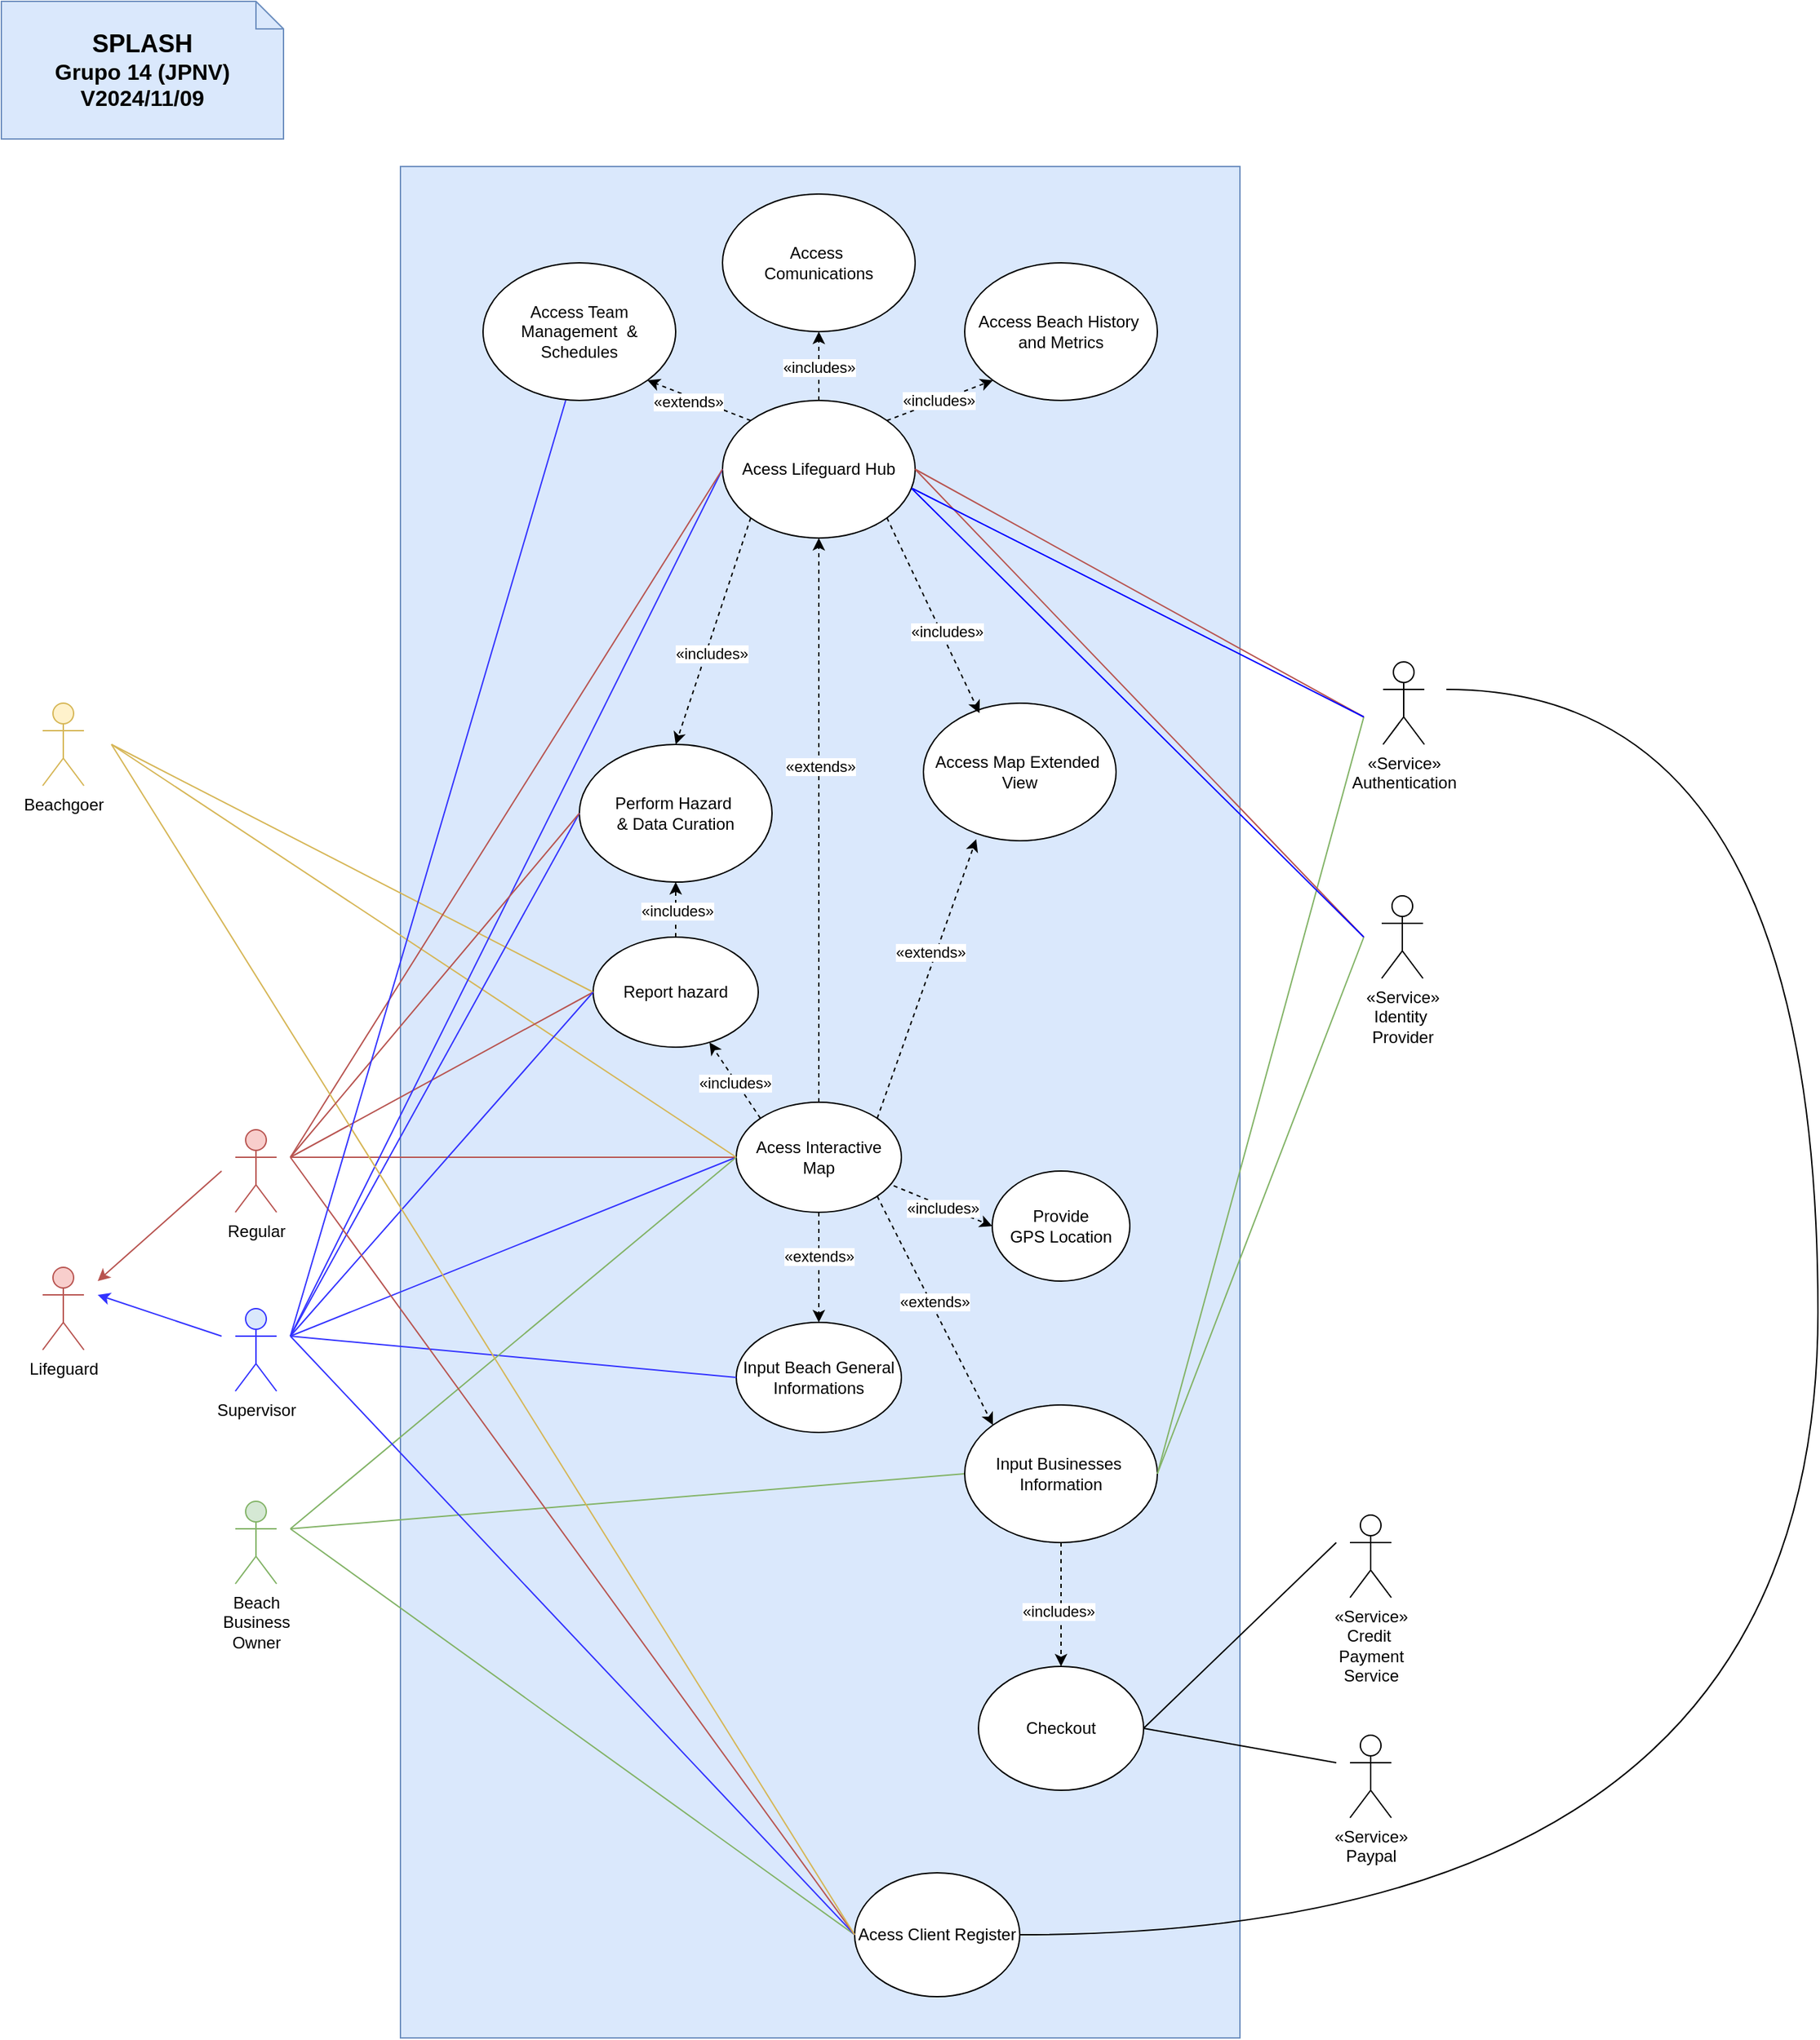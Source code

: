 <mxfile version="25.0.1">
  <diagram name="Página-1" id="c2ZlnQzwMiy9aTIBDgFo">
    <mxGraphModel grid="1" page="1" gridSize="10" guides="1" tooltips="1" connect="1" arrows="1" fold="1" pageScale="1" pageWidth="827" pageHeight="1169" math="0" shadow="0">
      <root>
        <mxCell id="0" />
        <mxCell id="1" parent="0" />
        <mxCell id="oRUoQj8NFfWG1aGairN0-1" value="Beachgoer" style="shape=umlActor;verticalLabelPosition=bottom;verticalAlign=top;html=1;outlineConnect=0;fillColor=#fff2cc;strokeColor=#d6b656;" vertex="1" parent="1">
          <mxGeometry x="-780" y="-650" width="30" height="60" as="geometry" />
        </mxCell>
        <mxCell id="oRUoQj8NFfWG1aGairN0-2" value="Regular&lt;div&gt;&lt;br&gt;&lt;/div&gt;" style="shape=umlActor;verticalLabelPosition=bottom;verticalAlign=top;html=1;outlineConnect=0;fillColor=#f8cecc;strokeColor=#b85450;" vertex="1" parent="1">
          <mxGeometry x="-640" y="-340" width="30" height="60" as="geometry" />
        </mxCell>
        <mxCell id="oRUoQj8NFfWG1aGairN0-3" value="Supervisor&lt;div&gt;&lt;br&gt;&lt;/div&gt;" style="shape=umlActor;verticalLabelPosition=bottom;verticalAlign=top;html=1;outlineConnect=0;fillColor=#dae8fc;strokeColor=#3333FF;" vertex="1" parent="1">
          <mxGeometry x="-640" y="-210" width="30" height="60" as="geometry" />
        </mxCell>
        <mxCell id="oRUoQj8NFfWG1aGairN0-4" value="&lt;div&gt;Beach&lt;/div&gt;Business&lt;div&gt;Owner&lt;/div&gt;" style="shape=umlActor;verticalLabelPosition=bottom;verticalAlign=top;html=1;outlineConnect=0;fillColor=#d5e8d4;strokeColor=#82b366;" vertex="1" parent="1">
          <mxGeometry x="-640" y="-70" width="30" height="60" as="geometry" />
        </mxCell>
        <mxCell id="oRUoQj8NFfWG1aGairN0-9" value="" style="rounded=0;whiteSpace=wrap;html=1;fillColor=#dae8fc;strokeColor=#6c8ebf;" vertex="1" parent="1">
          <mxGeometry x="-520" y="-1040" width="610" height="1360" as="geometry" />
        </mxCell>
        <mxCell id="oRUoQj8NFfWG1aGairN0-18" style="rounded=0;orthogonalLoop=1;jettySize=auto;html=1;exitX=0;exitY=0;exitDx=0;exitDy=0;dashed=1;" edge="1" parent="1" source="oRUoQj8NFfWG1aGairN0-10" target="oRUoQj8NFfWG1aGairN0-17">
          <mxGeometry relative="1" as="geometry" />
        </mxCell>
        <mxCell id="Ar7ejT-WlbMmKzFcWVZC-7" value="«includes»" style="edgeLabel;html=1;align=center;verticalAlign=middle;resizable=0;points=[];" vertex="1" connectable="0" parent="oRUoQj8NFfWG1aGairN0-18">
          <mxGeometry x="-0.007" relative="1" as="geometry">
            <mxPoint y="1" as="offset" />
          </mxGeometry>
        </mxCell>
        <mxCell id="Ar7ejT-WlbMmKzFcWVZC-39" style="rounded=0;orthogonalLoop=1;jettySize=auto;html=1;exitX=1;exitY=1;exitDx=0;exitDy=0;entryX=0;entryY=0;entryDx=0;entryDy=0;dashed=1;" edge="1" parent="1" source="oRUoQj8NFfWG1aGairN0-10" target="Ar7ejT-WlbMmKzFcWVZC-23">
          <mxGeometry relative="1" as="geometry" />
        </mxCell>
        <mxCell id="Ar7ejT-WlbMmKzFcWVZC-40" value="&lt;span style=&quot;color: rgba(0, 0, 0, 0); font-family: monospace; font-size: 0px; text-align: start; background-color: rgb(251, 251, 251);&quot;&gt;%3CmxGraphModel%3E%3Croot%3E%3CmxCell%20id%3D%220%22%2F%3E%3CmxCell%20id%3D%221%22%20parent%3D%220%22%2F%3E%3CmxCell%20id%3D%222%22%20style%3D%22rounded%3D0%3BorthogonalLoop%3D1%3BjettySize%3Dauto%3Bhtml%3D1%3BexitX%3D1%3BexitY%3D0.5%3BexitDx%3D0%3BexitDy%3D0%3BendArrow%3Dnone%3BendFill%3D0%3B%22%20edge%3D%221%22%20parent%3D%221%22%3E%3CmxGeometry%20relative%3D%221%22%20as%3D%22geometry%22%3E%3CmxPoint%20x%3D%221340%22%20y%3D%2270%22%20as%3D%22targetPoint%22%2F%3E%3CmxPoint%20x%3D%22534%22%20y%3D%22340%22%20as%3D%22sourcePoint%22%2F%3E%3C%2FmxGeometry%3E%3C%2FmxCell%3E%3C%2Froot%3E%3C%2FmxGraphModel%»&lt;/span&gt;" style="edgeLabel;html=1;align=center;verticalAlign=middle;resizable=0;points=[];" vertex="1" connectable="0" parent="Ar7ejT-WlbMmKzFcWVZC-39">
          <mxGeometry x="-0.129" y="3" relative="1" as="geometry">
            <mxPoint as="offset" />
          </mxGeometry>
        </mxCell>
        <mxCell id="Ar7ejT-WlbMmKzFcWVZC-42" value="«extends»" style="edgeLabel;html=1;align=center;verticalAlign=middle;resizable=0;points=[];" vertex="1" connectable="0" parent="Ar7ejT-WlbMmKzFcWVZC-39">
          <mxGeometry x="-0.064" y="2" relative="1" as="geometry">
            <mxPoint as="offset" />
          </mxGeometry>
        </mxCell>
        <mxCell id="Ar7ejT-WlbMmKzFcWVZC-49" style="rounded=0;orthogonalLoop=1;jettySize=auto;html=1;exitX=0.5;exitY=0;exitDx=0;exitDy=0;entryX=0.5;entryY=1;entryDx=0;entryDy=0;dashed=1;" edge="1" parent="1" source="oRUoQj8NFfWG1aGairN0-10" target="Ar7ejT-WlbMmKzFcWVZC-29">
          <mxGeometry relative="1" as="geometry" />
        </mxCell>
        <mxCell id="Ar7ejT-WlbMmKzFcWVZC-50" value="«extends»" style="edgeLabel;html=1;align=center;verticalAlign=middle;resizable=0;points=[];" vertex="1" connectable="0" parent="Ar7ejT-WlbMmKzFcWVZC-49">
          <mxGeometry x="0.19" relative="1" as="geometry">
            <mxPoint x="1" as="offset" />
          </mxGeometry>
        </mxCell>
        <mxCell id="oRUoQj8NFfWG1aGairN0-10" value="&lt;div&gt;&lt;span style=&quot;background-color: initial;&quot;&gt;Acess Interactive Map&lt;/span&gt;&lt;/div&gt;" style="ellipse;whiteSpace=wrap;html=1;" vertex="1" parent="1">
          <mxGeometry x="-276" y="-360" width="120" height="80" as="geometry" />
        </mxCell>
        <mxCell id="oRUoQj8NFfWG1aGairN0-15" style="rounded=0;orthogonalLoop=1;jettySize=auto;html=1;entryX=0;entryY=0.5;entryDx=0;entryDy=0;endArrow=none;endFill=0;fillColor=#dae8fc;strokeColor=#3333FF;" edge="1" parent="1" target="oRUoQj8NFfWG1aGairN0-10">
          <mxGeometry relative="1" as="geometry">
            <mxPoint x="-600" y="-190" as="sourcePoint" />
          </mxGeometry>
        </mxCell>
        <mxCell id="oRUoQj8NFfWG1aGairN0-13" style="rounded=0;orthogonalLoop=1;jettySize=auto;html=1;entryX=0;entryY=0.5;entryDx=0;entryDy=0;endArrow=none;endFill=0;fillColor=#f8cecc;strokeColor=#b85450;" edge="1" parent="1" target="oRUoQj8NFfWG1aGairN0-10">
          <mxGeometry relative="1" as="geometry">
            <mxPoint x="-600" y="-320" as="sourcePoint" />
          </mxGeometry>
        </mxCell>
        <mxCell id="oRUoQj8NFfWG1aGairN0-14" style="rounded=0;orthogonalLoop=1;jettySize=auto;html=1;endArrow=none;endFill=0;entryX=0;entryY=0.5;entryDx=0;entryDy=0;fillColor=#fff2cc;strokeColor=#d6b656;" edge="1" parent="1" target="oRUoQj8NFfWG1aGairN0-10">
          <mxGeometry relative="1" as="geometry">
            <mxPoint x="-730" y="-620" as="sourcePoint" />
            <mxPoint x="-560" y="-390" as="targetPoint" />
          </mxGeometry>
        </mxCell>
        <mxCell id="Ar7ejT-WlbMmKzFcWVZC-51" style="rounded=0;orthogonalLoop=1;jettySize=auto;html=1;exitX=0.5;exitY=0;exitDx=0;exitDy=0;entryX=0.5;entryY=1;entryDx=0;entryDy=0;dashed=1;" edge="1" parent="1" source="oRUoQj8NFfWG1aGairN0-17" target="Ar7ejT-WlbMmKzFcWVZC-12">
          <mxGeometry relative="1" as="geometry" />
        </mxCell>
        <mxCell id="Ar7ejT-WlbMmKzFcWVZC-52" value="«includes»" style="edgeLabel;html=1;align=center;verticalAlign=middle;resizable=0;points=[];" vertex="1" connectable="0" parent="Ar7ejT-WlbMmKzFcWVZC-51">
          <mxGeometry x="-0.035" y="-1" relative="1" as="geometry">
            <mxPoint as="offset" />
          </mxGeometry>
        </mxCell>
        <mxCell id="oRUoQj8NFfWG1aGairN0-17" value="Report hazard" style="ellipse;whiteSpace=wrap;html=1;" vertex="1" parent="1">
          <mxGeometry x="-380" y="-480" width="120" height="80" as="geometry" />
        </mxCell>
        <mxCell id="oRUoQj8NFfWG1aGairN0-19" value="Lifeguard" style="shape=umlActor;verticalLabelPosition=bottom;verticalAlign=top;html=1;outlineConnect=0;fillColor=#f8cecc;strokeColor=#b85450;" vertex="1" parent="1">
          <mxGeometry x="-780" y="-240" width="30" height="60" as="geometry" />
        </mxCell>
        <mxCell id="oRUoQj8NFfWG1aGairN0-22" style="rounded=0;orthogonalLoop=1;jettySize=auto;html=1;fillColor=#f8cecc;strokeColor=#b85450;" edge="1" parent="1">
          <mxGeometry relative="1" as="geometry">
            <mxPoint x="-650" y="-310" as="sourcePoint" />
            <mxPoint x="-740" y="-230" as="targetPoint" />
          </mxGeometry>
        </mxCell>
        <mxCell id="oRUoQj8NFfWG1aGairN0-23" style="rounded=0;orthogonalLoop=1;jettySize=auto;html=1;fillColor=#dae8fc;strokeColor=#3333FF;" edge="1" parent="1">
          <mxGeometry relative="1" as="geometry">
            <mxPoint x="-650" y="-190" as="sourcePoint" />
            <mxPoint x="-740" y="-220" as="targetPoint" />
          </mxGeometry>
        </mxCell>
        <mxCell id="oRUoQj8NFfWG1aGairN0-24" value="Input Beach General Informations" style="ellipse;whiteSpace=wrap;html=1;" vertex="1" parent="1">
          <mxGeometry x="-276" y="-200" width="120" height="80" as="geometry" />
        </mxCell>
        <mxCell id="oRUoQj8NFfWG1aGairN0-27" value="&lt;div&gt;«Service»&lt;/div&gt;Identity&amp;nbsp;&lt;div&gt;Provider&lt;/div&gt;" style="shape=umlActor;verticalLabelPosition=bottom;verticalAlign=top;html=1;outlineConnect=0;" vertex="1" parent="1">
          <mxGeometry x="193" y="-510" width="30" height="60" as="geometry" />
        </mxCell>
        <mxCell id="oRUoQj8NFfWG1aGairN0-41" style="rounded=0;orthogonalLoop=1;jettySize=auto;html=1;entryX=0;entryY=0.5;entryDx=0;entryDy=0;endArrow=none;endFill=0;fillColor=#f8cecc;strokeColor=#b85450;" edge="1" parent="1" target="oRUoQj8NFfWG1aGairN0-17">
          <mxGeometry relative="1" as="geometry">
            <mxPoint x="-600" y="-320" as="sourcePoint" />
          </mxGeometry>
        </mxCell>
        <mxCell id="oRUoQj8NFfWG1aGairN0-42" style="rounded=0;orthogonalLoop=1;jettySize=auto;html=1;entryX=0;entryY=0.5;entryDx=0;entryDy=0;endArrow=none;endFill=0;fillColor=#fff2cc;strokeColor=#d6b656;" edge="1" parent="1" target="oRUoQj8NFfWG1aGairN0-17">
          <mxGeometry relative="1" as="geometry">
            <mxPoint x="-730" y="-620" as="sourcePoint" />
          </mxGeometry>
        </mxCell>
        <mxCell id="oRUoQj8NFfWG1aGairN0-44" style="rounded=0;orthogonalLoop=1;jettySize=auto;html=1;entryX=0;entryY=0.5;entryDx=0;entryDy=0;endArrow=none;endFill=0;fillColor=#dae8fc;strokeColor=#3333FF;" edge="1" parent="1" target="oRUoQj8NFfWG1aGairN0-17">
          <mxGeometry relative="1" as="geometry">
            <mxPoint x="-600" y="-190" as="sourcePoint" />
          </mxGeometry>
        </mxCell>
        <mxCell id="oRUoQj8NFfWG1aGairN0-45" style="rounded=0;orthogonalLoop=1;jettySize=auto;html=1;entryX=0;entryY=0.5;entryDx=0;entryDy=0;endArrow=none;endFill=0;fillColor=#dae8fc;strokeColor=#3333FF;" edge="1" parent="1" target="oRUoQj8NFfWG1aGairN0-24">
          <mxGeometry relative="1" as="geometry">
            <mxPoint x="-600" y="-190" as="sourcePoint" />
          </mxGeometry>
        </mxCell>
        <mxCell id="Ar7ejT-WlbMmKzFcWVZC-1" value="&lt;div&gt;«Service»&lt;/div&gt;Authentication" style="shape=umlActor;verticalLabelPosition=bottom;verticalAlign=top;html=1;outlineConnect=0;" vertex="1" parent="1">
          <mxGeometry x="194" y="-680" width="30" height="60" as="geometry" />
        </mxCell>
        <mxCell id="Ar7ejT-WlbMmKzFcWVZC-2" value="&lt;b&gt;&lt;font style=&quot;font-size: 18px;&quot;&gt;SPLASH&lt;/font&gt;&lt;/b&gt;&lt;div&gt;&lt;b&gt;&lt;font size=&quot;3&quot;&gt;Grupo 14 (JPNV)&lt;/font&gt;&lt;/b&gt;&lt;/div&gt;&lt;div&gt;&lt;b&gt;&lt;font size=&quot;3&quot;&gt;V2024/11/09&lt;/font&gt;&lt;/b&gt;&lt;/div&gt;" style="shape=note;size=20;whiteSpace=wrap;html=1;fillColor=#dae8fc;strokeColor=#6c8ebf;" vertex="1" parent="1">
          <mxGeometry x="-810" y="-1160" width="205" height="100" as="geometry" />
        </mxCell>
        <mxCell id="Ar7ejT-WlbMmKzFcWVZC-4" value="" style="endArrow=classic;html=1;rounded=0;exitX=0.5;exitY=1;exitDx=0;exitDy=0;entryX=0.5;entryY=0;entryDx=0;entryDy=0;dashed=1;" edge="1" parent="1" source="oRUoQj8NFfWG1aGairN0-10" target="oRUoQj8NFfWG1aGairN0-24">
          <mxGeometry width="50" height="50" relative="1" as="geometry">
            <mxPoint x="-490" y="-240" as="sourcePoint" />
            <mxPoint x="-440" y="-290" as="targetPoint" />
          </mxGeometry>
        </mxCell>
        <mxCell id="Ar7ejT-WlbMmKzFcWVZC-6" value="«extends»" style="edgeLabel;html=1;align=center;verticalAlign=middle;resizable=0;points=[];" vertex="1" connectable="0" parent="Ar7ejT-WlbMmKzFcWVZC-4">
          <mxGeometry x="-0.237" relative="1" as="geometry">
            <mxPoint y="1" as="offset" />
          </mxGeometry>
        </mxCell>
        <mxCell id="Ar7ejT-WlbMmKzFcWVZC-12" value="&lt;div style=&quot;&quot;&gt;Perform&amp;nbsp;&lt;span style=&quot;background-color: initial;&quot;&gt;Hazard&amp;nbsp;&lt;/span&gt;&lt;/div&gt;&lt;div style=&quot;&quot;&gt;&lt;span style=&quot;background-color: initial;&quot;&gt;&amp;amp; Data Curation&lt;/span&gt;&lt;/div&gt;" style="ellipse;whiteSpace=wrap;html=1;align=center;" vertex="1" parent="1">
          <mxGeometry x="-390" y="-620" width="140" height="100" as="geometry" />
        </mxCell>
        <mxCell id="Ar7ejT-WlbMmKzFcWVZC-14" style="rounded=0;orthogonalLoop=1;jettySize=auto;html=1;endArrow=none;endFill=0;entryX=0;entryY=0.5;entryDx=0;entryDy=0;fillColor=#dae8fc;strokeColor=#3333FF;" edge="1" parent="1" target="Ar7ejT-WlbMmKzFcWVZC-12">
          <mxGeometry relative="1" as="geometry">
            <mxPoint x="-720" y="-90" as="targetPoint" />
            <mxPoint x="-600" y="-190" as="sourcePoint" />
          </mxGeometry>
        </mxCell>
        <mxCell id="Ar7ejT-WlbMmKzFcWVZC-28" value="" style="rounded=0;orthogonalLoop=1;jettySize=auto;html=1;endArrow=none;endFill=0;exitX=0;exitY=0.5;exitDx=0;exitDy=0;fillColor=#d5e8d4;strokeColor=#82b366;" edge="1" parent="1" source="Ar7ejT-WlbMmKzFcWVZC-23">
          <mxGeometry relative="1" as="geometry">
            <mxPoint x="-470" y="-20" as="sourcePoint" />
            <mxPoint x="-600" y="-50" as="targetPoint" />
          </mxGeometry>
        </mxCell>
        <mxCell id="Ar7ejT-WlbMmKzFcWVZC-70" style="rounded=0;orthogonalLoop=1;jettySize=auto;html=1;exitX=0.5;exitY=1;exitDx=0;exitDy=0;entryX=0.5;entryY=0;entryDx=0;entryDy=0;dashed=1;" edge="1" parent="1" source="Ar7ejT-WlbMmKzFcWVZC-23" target="Ar7ejT-WlbMmKzFcWVZC-69">
          <mxGeometry relative="1" as="geometry" />
        </mxCell>
        <mxCell id="Ar7ejT-WlbMmKzFcWVZC-72" value="«includes»" style="edgeLabel;html=1;align=center;verticalAlign=middle;resizable=0;points=[];" vertex="1" connectable="0" parent="Ar7ejT-WlbMmKzFcWVZC-70">
          <mxGeometry x="0.096" y="-2" relative="1" as="geometry">
            <mxPoint as="offset" />
          </mxGeometry>
        </mxCell>
        <mxCell id="Ar7ejT-WlbMmKzFcWVZC-23" value="&lt;div style=&quot;&quot;&gt;Input Businesses&amp;nbsp;&lt;/div&gt;&lt;div style=&quot;&quot;&gt;Information&lt;/div&gt;" style="ellipse;whiteSpace=wrap;html=1;align=center;" vertex="1" parent="1">
          <mxGeometry x="-110" y="-140" width="140" height="100" as="geometry" />
        </mxCell>
        <mxCell id="Ar7ejT-WlbMmKzFcWVZC-53" style="rounded=0;orthogonalLoop=1;jettySize=auto;html=1;exitX=0;exitY=1;exitDx=0;exitDy=0;entryX=0.5;entryY=0;entryDx=0;entryDy=0;dashed=1;" edge="1" parent="1" source="Ar7ejT-WlbMmKzFcWVZC-29" target="Ar7ejT-WlbMmKzFcWVZC-12">
          <mxGeometry relative="1" as="geometry" />
        </mxCell>
        <mxCell id="Ar7ejT-WlbMmKzFcWVZC-54" value="«includes»" style="edgeLabel;html=1;align=center;verticalAlign=middle;resizable=0;points=[];" vertex="1" connectable="0" parent="Ar7ejT-WlbMmKzFcWVZC-53">
          <mxGeometry x="0.182" y="4" relative="1" as="geometry">
            <mxPoint as="offset" />
          </mxGeometry>
        </mxCell>
        <mxCell id="al0U0bGagrjpVdfjjXdj-9" style="edgeStyle=orthogonalEdgeStyle;rounded=0;orthogonalLoop=1;jettySize=auto;html=1;exitX=0.5;exitY=0;exitDx=0;exitDy=0;dashed=1;" edge="1" parent="1" source="Ar7ejT-WlbMmKzFcWVZC-29" target="al0U0bGagrjpVdfjjXdj-8">
          <mxGeometry relative="1" as="geometry" />
        </mxCell>
        <mxCell id="al0U0bGagrjpVdfjjXdj-10" value="«includes»" style="edgeLabel;html=1;align=center;verticalAlign=middle;resizable=0;points=[];" connectable="0" vertex="1" parent="al0U0bGagrjpVdfjjXdj-9">
          <mxGeometry x="-0.05" relative="1" as="geometry">
            <mxPoint as="offset" />
          </mxGeometry>
        </mxCell>
        <mxCell id="Ar7ejT-WlbMmKzFcWVZC-29" value="&lt;div style=&quot;&quot;&gt;Acess Lifeguard Hub&lt;/div&gt;" style="ellipse;whiteSpace=wrap;html=1;align=center;" vertex="1" parent="1">
          <mxGeometry x="-286" y="-870" width="140" height="100" as="geometry" />
        </mxCell>
        <mxCell id="Ar7ejT-WlbMmKzFcWVZC-32" style="rounded=0;orthogonalLoop=1;jettySize=auto;html=1;entryX=0;entryY=0.5;entryDx=0;entryDy=0;endArrow=none;endFill=0;fillColor=#dae8fc;strokeColor=#3333FF;" edge="1" parent="1" target="Ar7ejT-WlbMmKzFcWVZC-29">
          <mxGeometry relative="1" as="geometry">
            <mxPoint x="-600" y="-190" as="sourcePoint" />
          </mxGeometry>
        </mxCell>
        <mxCell id="Ar7ejT-WlbMmKzFcWVZC-33" style="rounded=0;orthogonalLoop=1;jettySize=auto;html=1;entryX=0;entryY=0.5;entryDx=0;entryDy=0;endArrow=none;endFill=0;fillColor=#d5e8d4;strokeColor=#82b366;" edge="1" parent="1" target="oRUoQj8NFfWG1aGairN0-10">
          <mxGeometry relative="1" as="geometry">
            <mxPoint x="-600" y="-50" as="sourcePoint" />
            <mxPoint x="-290" y="-330" as="targetPoint" />
          </mxGeometry>
        </mxCell>
        <mxCell id="Ar7ejT-WlbMmKzFcWVZC-36" style="rounded=0;orthogonalLoop=1;jettySize=auto;html=1;exitX=1;exitY=0.5;exitDx=0;exitDy=0;endArrow=none;endFill=0;fillColor=#d5e8d4;strokeColor=#82b366;" edge="1" parent="1" source="Ar7ejT-WlbMmKzFcWVZC-23">
          <mxGeometry relative="1" as="geometry">
            <mxPoint x="180" y="-640" as="targetPoint" />
            <mxPoint x="-146" y="-310" as="sourcePoint" />
          </mxGeometry>
        </mxCell>
        <mxCell id="Ar7ejT-WlbMmKzFcWVZC-43" value="&lt;div style=&quot;&quot;&gt;&lt;div&gt;Access Beach History&amp;nbsp;&lt;/div&gt;&lt;div&gt;and Metrics&lt;/div&gt;&lt;/div&gt;" style="ellipse;whiteSpace=wrap;html=1;align=center;" vertex="1" parent="1">
          <mxGeometry x="-110" y="-970" width="140" height="100" as="geometry" />
        </mxCell>
        <mxCell id="Ar7ejT-WlbMmKzFcWVZC-44" style="rounded=0;orthogonalLoop=1;jettySize=auto;html=1;entryX=0;entryY=0.5;entryDx=0;entryDy=0;endArrow=none;endFill=0;fillColor=#f8cecc;strokeColor=#b85450;" edge="1" parent="1" target="Ar7ejT-WlbMmKzFcWVZC-29">
          <mxGeometry relative="1" as="geometry">
            <mxPoint x="-600" y="-320" as="sourcePoint" />
            <mxPoint x="-400" y="-600" as="targetPoint" />
          </mxGeometry>
        </mxCell>
        <mxCell id="Ar7ejT-WlbMmKzFcWVZC-45" value="&lt;div style=&quot;&quot;&gt;Access Team Management&amp;nbsp; &amp;amp; Schedules&lt;/div&gt;" style="ellipse;whiteSpace=wrap;html=1;align=center;" vertex="1" parent="1">
          <mxGeometry x="-460" y="-970" width="140" height="100" as="geometry" />
        </mxCell>
        <mxCell id="Ar7ejT-WlbMmKzFcWVZC-46" value="&lt;div style=&quot;&quot;&gt;Provide&lt;/div&gt;&lt;div style=&quot;&quot;&gt;GPS Location&lt;/div&gt;" style="ellipse;whiteSpace=wrap;html=1;align=center;" vertex="1" parent="1">
          <mxGeometry x="-90" y="-310" width="100" height="80" as="geometry" />
        </mxCell>
        <mxCell id="Ar7ejT-WlbMmKzFcWVZC-47" style="rounded=0;orthogonalLoop=1;jettySize=auto;html=1;exitX=0.953;exitY=0.759;exitDx=0;exitDy=0;dashed=1;entryX=0;entryY=0.5;entryDx=0;entryDy=0;exitPerimeter=0;" edge="1" parent="1" source="oRUoQj8NFfWG1aGairN0-10" target="Ar7ejT-WlbMmKzFcWVZC-46">
          <mxGeometry relative="1" as="geometry">
            <mxPoint x="-206" y="-350" as="sourcePoint" />
            <mxPoint x="-206" y="-460" as="targetPoint" />
          </mxGeometry>
        </mxCell>
        <mxCell id="Ar7ejT-WlbMmKzFcWVZC-48" value="«includes»" style="edgeLabel;html=1;align=center;verticalAlign=middle;resizable=0;points=[];" vertex="1" connectable="0" parent="Ar7ejT-WlbMmKzFcWVZC-47">
          <mxGeometry x="-0.007" relative="1" as="geometry">
            <mxPoint y="1" as="offset" />
          </mxGeometry>
        </mxCell>
        <mxCell id="Ar7ejT-WlbMmKzFcWVZC-55" style="rounded=0;orthogonalLoop=1;jettySize=auto;html=1;exitX=0;exitY=0;exitDx=0;exitDy=0;entryX=1;entryY=1;entryDx=0;entryDy=0;dashed=1;" edge="1" parent="1" source="Ar7ejT-WlbMmKzFcWVZC-29" target="Ar7ejT-WlbMmKzFcWVZC-45">
          <mxGeometry relative="1" as="geometry">
            <mxPoint x="-266" y="-775" as="sourcePoint" />
            <mxPoint x="-310" y="-610" as="targetPoint" />
          </mxGeometry>
        </mxCell>
        <mxCell id="Ar7ejT-WlbMmKzFcWVZC-56" value="«extends»" style="edgeLabel;html=1;align=center;verticalAlign=middle;resizable=0;points=[];" vertex="1" connectable="0" parent="Ar7ejT-WlbMmKzFcWVZC-55">
          <mxGeometry x="0.182" y="4" relative="1" as="geometry">
            <mxPoint as="offset" />
          </mxGeometry>
        </mxCell>
        <mxCell id="Ar7ejT-WlbMmKzFcWVZC-57" style="rounded=0;orthogonalLoop=1;jettySize=auto;html=1;exitX=1;exitY=0;exitDx=0;exitDy=0;entryX=0;entryY=1;entryDx=0;entryDy=0;dashed=1;" edge="1" parent="1" source="Ar7ejT-WlbMmKzFcWVZC-29" target="Ar7ejT-WlbMmKzFcWVZC-43">
          <mxGeometry relative="1" as="geometry">
            <mxPoint x="-266" y="-845" as="sourcePoint" />
            <mxPoint x="-340" y="-885" as="targetPoint" />
          </mxGeometry>
        </mxCell>
        <mxCell id="Ar7ejT-WlbMmKzFcWVZC-58" value="«includes»" style="edgeLabel;html=1;align=center;verticalAlign=middle;resizable=0;points=[];" vertex="1" connectable="0" parent="Ar7ejT-WlbMmKzFcWVZC-57">
          <mxGeometry x="0.182" y="4" relative="1" as="geometry">
            <mxPoint x="-7" y="6" as="offset" />
          </mxGeometry>
        </mxCell>
        <mxCell id="Ar7ejT-WlbMmKzFcWVZC-59" style="rounded=0;orthogonalLoop=1;jettySize=auto;html=1;exitX=1;exitY=0.5;exitDx=0;exitDy=0;endArrow=none;endFill=0;fillColor=#f8cecc;strokeColor=#b85450;" edge="1" parent="1" source="Ar7ejT-WlbMmKzFcWVZC-29">
          <mxGeometry relative="1" as="geometry">
            <mxPoint x="180" y="-640" as="targetPoint" />
          </mxGeometry>
        </mxCell>
        <mxCell id="Ar7ejT-WlbMmKzFcWVZC-60" value="&lt;div style=&quot;&quot;&gt;Acess Client Register&lt;/div&gt;" style="ellipse;whiteSpace=wrap;html=1;align=center;" vertex="1" parent="1">
          <mxGeometry x="-190" y="200" width="120" height="90" as="geometry" />
        </mxCell>
        <mxCell id="Ar7ejT-WlbMmKzFcWVZC-61" value="&lt;div&gt;«Service»&lt;/div&gt;Paypal" style="shape=umlActor;verticalLabelPosition=bottom;verticalAlign=top;html=1;outlineConnect=0;" vertex="1" parent="1">
          <mxGeometry x="170" y="100" width="30" height="60" as="geometry" />
        </mxCell>
        <mxCell id="Ar7ejT-WlbMmKzFcWVZC-62" value="&lt;div&gt;«Service»&lt;/div&gt;Credit&amp;nbsp;&lt;div&gt;Payment&lt;/div&gt;&lt;div&gt;Service&lt;/div&gt;" style="shape=umlActor;verticalLabelPosition=bottom;verticalAlign=top;html=1;outlineConnect=0;" vertex="1" parent="1">
          <mxGeometry x="170" y="-60" width="30" height="60" as="geometry" />
        </mxCell>
        <mxCell id="Ar7ejT-WlbMmKzFcWVZC-64" value="" style="rounded=0;orthogonalLoop=1;jettySize=auto;html=1;endArrow=none;endFill=0;exitX=0;exitY=0.5;exitDx=0;exitDy=0;fillColor=#d5e8d4;strokeColor=#82b366;" edge="1" parent="1" source="Ar7ejT-WlbMmKzFcWVZC-60">
          <mxGeometry relative="1" as="geometry">
            <mxPoint x="-100" y="-90" as="sourcePoint" />
            <mxPoint x="-600" y="-50" as="targetPoint" />
          </mxGeometry>
        </mxCell>
        <mxCell id="Ar7ejT-WlbMmKzFcWVZC-66" value="" style="rounded=0;orthogonalLoop=1;jettySize=auto;html=1;endArrow=none;endFill=0;exitX=0;exitY=0.5;exitDx=0;exitDy=0;fillColor=#dae8fc;strokeColor=#3333FF;" edge="1" parent="1" source="Ar7ejT-WlbMmKzFcWVZC-60">
          <mxGeometry relative="1" as="geometry">
            <mxPoint x="-300" y="-20" as="sourcePoint" />
            <mxPoint x="-600" y="-190" as="targetPoint" />
          </mxGeometry>
        </mxCell>
        <mxCell id="Ar7ejT-WlbMmKzFcWVZC-67" value="" style="rounded=0;orthogonalLoop=1;jettySize=auto;html=1;endArrow=none;endFill=0;exitX=0;exitY=0.5;exitDx=0;exitDy=0;fillColor=#f8cecc;strokeColor=#b85450;" edge="1" parent="1" source="Ar7ejT-WlbMmKzFcWVZC-60">
          <mxGeometry relative="1" as="geometry">
            <mxPoint x="-266" y="45" as="sourcePoint" />
            <mxPoint x="-600" y="-320" as="targetPoint" />
          </mxGeometry>
        </mxCell>
        <mxCell id="Ar7ejT-WlbMmKzFcWVZC-68" value="" style="rounded=0;orthogonalLoop=1;jettySize=auto;html=1;endArrow=none;endFill=0;exitX=0;exitY=0.5;exitDx=0;exitDy=0;fillColor=#fff2cc;strokeColor=#d6b656;" edge="1" parent="1" source="Ar7ejT-WlbMmKzFcWVZC-60">
          <mxGeometry relative="1" as="geometry">
            <mxPoint x="-266" y="45" as="sourcePoint" />
            <mxPoint x="-730" y="-620" as="targetPoint" />
          </mxGeometry>
        </mxCell>
        <mxCell id="Ar7ejT-WlbMmKzFcWVZC-69" value="&lt;div style=&quot;&quot;&gt;Checkout&lt;/div&gt;" style="ellipse;whiteSpace=wrap;html=1;align=center;" vertex="1" parent="1">
          <mxGeometry x="-100" y="50" width="120" height="90" as="geometry" />
        </mxCell>
        <mxCell id="Ar7ejT-WlbMmKzFcWVZC-73" value="&lt;div style=&quot;&quot;&gt;Access Map Extended&amp;nbsp;&lt;/div&gt;&lt;div style=&quot;&quot;&gt;View&lt;/div&gt;" style="ellipse;whiteSpace=wrap;html=1;align=center;" vertex="1" parent="1">
          <mxGeometry x="-140" y="-650" width="140" height="100" as="geometry" />
        </mxCell>
        <mxCell id="Ar7ejT-WlbMmKzFcWVZC-74" style="rounded=0;orthogonalLoop=1;jettySize=auto;html=1;exitX=1;exitY=1;exitDx=0;exitDy=0;dashed=1;entryX=0.291;entryY=0.072;entryDx=0;entryDy=0;entryPerimeter=0;" edge="1" parent="1" source="Ar7ejT-WlbMmKzFcWVZC-29" target="Ar7ejT-WlbMmKzFcWVZC-73">
          <mxGeometry relative="1" as="geometry">
            <mxPoint x="-256" y="-845" as="sourcePoint" />
            <mxPoint x="220" y="-760" as="targetPoint" />
          </mxGeometry>
        </mxCell>
        <mxCell id="Ar7ejT-WlbMmKzFcWVZC-75" value="«includes»" style="edgeLabel;html=1;align=center;verticalAlign=middle;resizable=0;points=[];" vertex="1" connectable="0" parent="Ar7ejT-WlbMmKzFcWVZC-74">
          <mxGeometry x="0.182" y="4" relative="1" as="geometry">
            <mxPoint as="offset" />
          </mxGeometry>
        </mxCell>
        <mxCell id="Ar7ejT-WlbMmKzFcWVZC-76" style="rounded=0;orthogonalLoop=1;jettySize=auto;html=1;exitX=1;exitY=0;exitDx=0;exitDy=0;dashed=1;entryX=0.274;entryY=0.989;entryDx=0;entryDy=0;entryPerimeter=0;" edge="1" parent="1" source="oRUoQj8NFfWG1aGairN0-10" target="Ar7ejT-WlbMmKzFcWVZC-73">
          <mxGeometry relative="1" as="geometry">
            <mxPoint x="-156" y="-775" as="sourcePoint" />
            <mxPoint x="-89" y="-633" as="targetPoint" />
          </mxGeometry>
        </mxCell>
        <mxCell id="Ar7ejT-WlbMmKzFcWVZC-77" value="«extends»" style="edgeLabel;html=1;align=center;verticalAlign=middle;resizable=0;points=[];" vertex="1" connectable="0" parent="Ar7ejT-WlbMmKzFcWVZC-76">
          <mxGeometry x="0.182" y="4" relative="1" as="geometry">
            <mxPoint as="offset" />
          </mxGeometry>
        </mxCell>
        <mxCell id="Ar7ejT-WlbMmKzFcWVZC-78" style="edgeStyle=orthogonalEdgeStyle;rounded=0;orthogonalLoop=1;jettySize=auto;html=1;exitX=1;exitY=0.5;exitDx=0;exitDy=0;curved=1;endArrow=none;endFill=0;" edge="1" parent="1" source="Ar7ejT-WlbMmKzFcWVZC-60">
          <mxGeometry relative="1" as="geometry">
            <mxPoint x="240" y="-660" as="targetPoint" />
            <Array as="points">
              <mxPoint x="510" y="245" />
              <mxPoint x="510" y="-660" />
            </Array>
          </mxGeometry>
        </mxCell>
        <mxCell id="Ar7ejT-WlbMmKzFcWVZC-79" style="rounded=0;orthogonalLoop=1;jettySize=auto;html=1;endArrow=none;endFill=0;exitX=1;exitY=0.5;exitDx=0;exitDy=0;fillColor=#f8cecc;strokeColor=#b85450;" edge="1" parent="1" source="Ar7ejT-WlbMmKzFcWVZC-29">
          <mxGeometry relative="1" as="geometry">
            <mxPoint x="180" y="-480" as="targetPoint" />
            <mxPoint x="300" y="-580" as="sourcePoint" />
          </mxGeometry>
        </mxCell>
        <mxCell id="Ar7ejT-WlbMmKzFcWVZC-80" style="rounded=0;orthogonalLoop=1;jettySize=auto;html=1;endArrow=none;endFill=0;exitX=1;exitY=0.5;exitDx=0;exitDy=0;fillColor=#d5e8d4;strokeColor=#82b366;" edge="1" parent="1" source="Ar7ejT-WlbMmKzFcWVZC-23">
          <mxGeometry relative="1" as="geometry">
            <mxPoint x="180" y="-480" as="targetPoint" />
            <mxPoint x="220" y="-270" as="sourcePoint" />
          </mxGeometry>
        </mxCell>
        <mxCell id="Ar7ejT-WlbMmKzFcWVZC-81" style="rounded=0;orthogonalLoop=1;jettySize=auto;html=1;endArrow=none;endFill=0;exitX=1;exitY=0.5;exitDx=0;exitDy=0;" edge="1" parent="1" source="Ar7ejT-WlbMmKzFcWVZC-69">
          <mxGeometry relative="1" as="geometry">
            <mxPoint x="160" y="-40" as="targetPoint" />
            <mxPoint x="40" y="-80" as="sourcePoint" />
          </mxGeometry>
        </mxCell>
        <mxCell id="Ar7ejT-WlbMmKzFcWVZC-82" style="rounded=0;orthogonalLoop=1;jettySize=auto;html=1;endArrow=none;endFill=0;exitX=1;exitY=0.5;exitDx=0;exitDy=0;" edge="1" parent="1" source="Ar7ejT-WlbMmKzFcWVZC-69">
          <mxGeometry relative="1" as="geometry">
            <mxPoint x="160" y="120" as="targetPoint" />
            <mxPoint x="30" y="105" as="sourcePoint" />
          </mxGeometry>
        </mxCell>
        <mxCell id="al0U0bGagrjpVdfjjXdj-1" style="rounded=0;orthogonalLoop=1;jettySize=auto;html=1;entryX=0;entryY=0.5;entryDx=0;entryDy=0;endArrow=none;endFill=0;fillColor=#f8cecc;strokeColor=#b85450;" edge="1" parent="1" target="Ar7ejT-WlbMmKzFcWVZC-12">
          <mxGeometry relative="1" as="geometry">
            <mxPoint x="-600" y="-320" as="sourcePoint" />
            <mxPoint x="-276" y="-810" as="targetPoint" />
          </mxGeometry>
        </mxCell>
        <mxCell id="al0U0bGagrjpVdfjjXdj-3" style="rounded=0;orthogonalLoop=1;jettySize=auto;html=1;endArrow=none;endFill=0;fillColor=#dae8fc;strokeColor=#3333FF;entryX=0.429;entryY=1;entryDx=0;entryDy=0;entryPerimeter=0;" edge="1" parent="1" target="Ar7ejT-WlbMmKzFcWVZC-45">
          <mxGeometry relative="1" as="geometry">
            <mxPoint x="-600" y="-190" as="sourcePoint" />
            <mxPoint x="-670" y="-830" as="targetPoint" />
          </mxGeometry>
        </mxCell>
        <mxCell id="al0U0bGagrjpVdfjjXdj-4" style="rounded=0;orthogonalLoop=1;jettySize=auto;html=1;endArrow=none;endFill=0;exitX=0.982;exitY=0.64;exitDx=0;exitDy=0;fillColor=#f8cecc;strokeColor=#0000FF;exitPerimeter=0;" edge="1" parent="1" source="Ar7ejT-WlbMmKzFcWVZC-29">
          <mxGeometry relative="1" as="geometry">
            <mxPoint x="180" y="-480" as="targetPoint" />
            <mxPoint x="-156" y="-810" as="sourcePoint" />
          </mxGeometry>
        </mxCell>
        <mxCell id="al0U0bGagrjpVdfjjXdj-5" style="rounded=0;orthogonalLoop=1;jettySize=auto;html=1;endArrow=none;endFill=0;exitX=0.986;exitY=0.64;exitDx=0;exitDy=0;fillColor=#f8cecc;strokeColor=#0000FF;exitPerimeter=0;" edge="1" parent="1" source="Ar7ejT-WlbMmKzFcWVZC-29">
          <mxGeometry relative="1" as="geometry">
            <mxPoint x="180" y="-640" as="targetPoint" />
            <mxPoint x="-138" y="-791" as="sourcePoint" />
          </mxGeometry>
        </mxCell>
        <mxCell id="al0U0bGagrjpVdfjjXdj-8" value="&lt;div style=&quot;&quot;&gt;&lt;div&gt;Access&amp;nbsp;&lt;/div&gt;&lt;div&gt;Comunications&lt;/div&gt;&lt;/div&gt;" style="ellipse;whiteSpace=wrap;html=1;align=center;" vertex="1" parent="1">
          <mxGeometry x="-286" y="-1020" width="140" height="100" as="geometry" />
        </mxCell>
      </root>
    </mxGraphModel>
  </diagram>
</mxfile>
